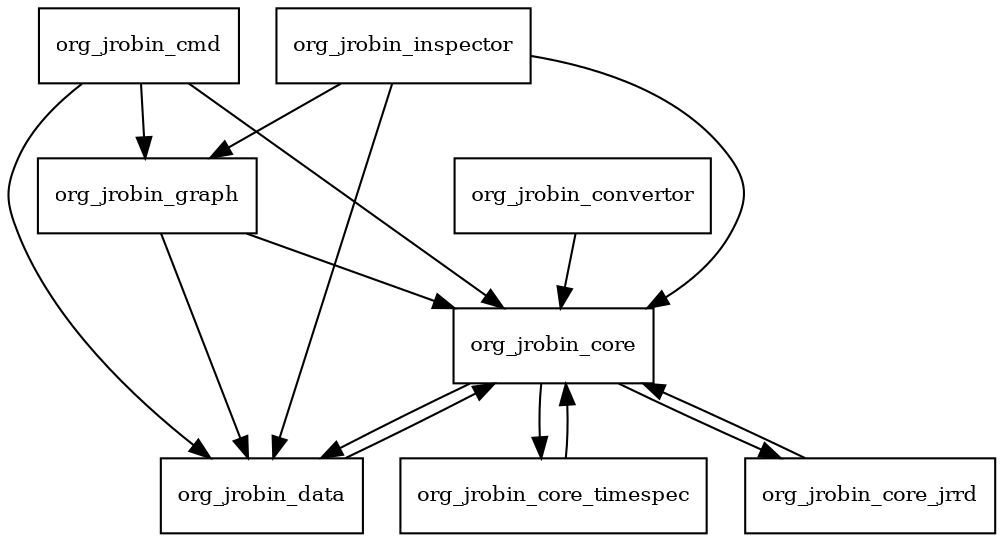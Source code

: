 digraph jrobin_1_6_0_package_dependencies {
  node [shape = box, fontsize=10.0];
  org_jrobin_cmd -> org_jrobin_core;
  org_jrobin_cmd -> org_jrobin_data;
  org_jrobin_cmd -> org_jrobin_graph;
  org_jrobin_convertor -> org_jrobin_core;
  org_jrobin_core -> org_jrobin_core_jrrd;
  org_jrobin_core -> org_jrobin_core_timespec;
  org_jrobin_core -> org_jrobin_data;
  org_jrobin_core_jrrd -> org_jrobin_core;
  org_jrobin_core_timespec -> org_jrobin_core;
  org_jrobin_data -> org_jrobin_core;
  org_jrobin_graph -> org_jrobin_core;
  org_jrobin_graph -> org_jrobin_data;
  org_jrobin_inspector -> org_jrobin_core;
  org_jrobin_inspector -> org_jrobin_data;
  org_jrobin_inspector -> org_jrobin_graph;
}
